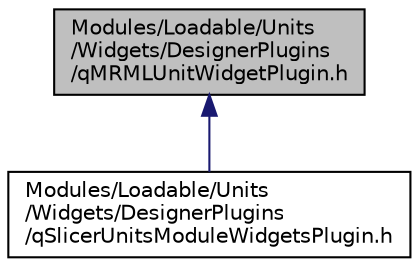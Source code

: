 digraph "Modules/Loadable/Units/Widgets/DesignerPlugins/qMRMLUnitWidgetPlugin.h"
{
  bgcolor="transparent";
  edge [fontname="Helvetica",fontsize="10",labelfontname="Helvetica",labelfontsize="10"];
  node [fontname="Helvetica",fontsize="10",shape=record];
  Node5 [label="Modules/Loadable/Units\l/Widgets/DesignerPlugins\l/qMRMLUnitWidgetPlugin.h",height=0.2,width=0.4,color="black", fillcolor="grey75", style="filled", fontcolor="black"];
  Node5 -> Node6 [dir="back",color="midnightblue",fontsize="10",style="solid",fontname="Helvetica"];
  Node6 [label="Modules/Loadable/Units\l/Widgets/DesignerPlugins\l/qSlicerUnitsModuleWidgetsPlugin.h",height=0.2,width=0.4,color="black",URL="$qSlicerUnitsModuleWidgetsPlugin_8h.html"];
}
